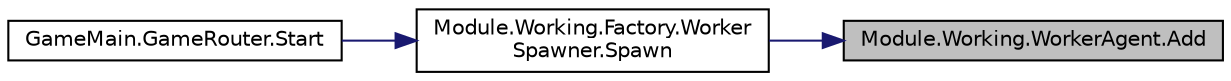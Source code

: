 digraph "Module.Working.WorkerAgent.Add"
{
 // LATEX_PDF_SIZE
  edge [fontname="Helvetica",fontsize="10",labelfontname="Helvetica",labelfontsize="10"];
  node [fontname="Helvetica",fontsize="10",shape=record];
  rankdir="RL";
  Node1 [label="Module.Working.WorkerAgent.Add",height=0.2,width=0.4,color="black", fillcolor="grey75", style="filled", fontcolor="black",tooltip="Workerを指定数追加します"];
  Node1 -> Node2 [dir="back",color="midnightblue",fontsize="10",style="solid",fontname="Helvetica"];
  Node2 [label="Module.Working.Factory.Worker\lSpawner.Spawn",height=0.2,width=0.4,color="black", fillcolor="white", style="filled",URL="$classModule_1_1Working_1_1Factory_1_1WorkerSpawner.html#ac966f5863bd7a545801886ed8d14dba3",tooltip=" "];
  Node2 -> Node3 [dir="back",color="midnightblue",fontsize="10",style="solid",fontname="Helvetica"];
  Node3 [label="GameMain.GameRouter.Start",height=0.2,width=0.4,color="black", fillcolor="white", style="filled",URL="$classGameMain_1_1GameRouter.html#a6454f04e22fe74080dbb46da0f8927be",tooltip=" "];
}

